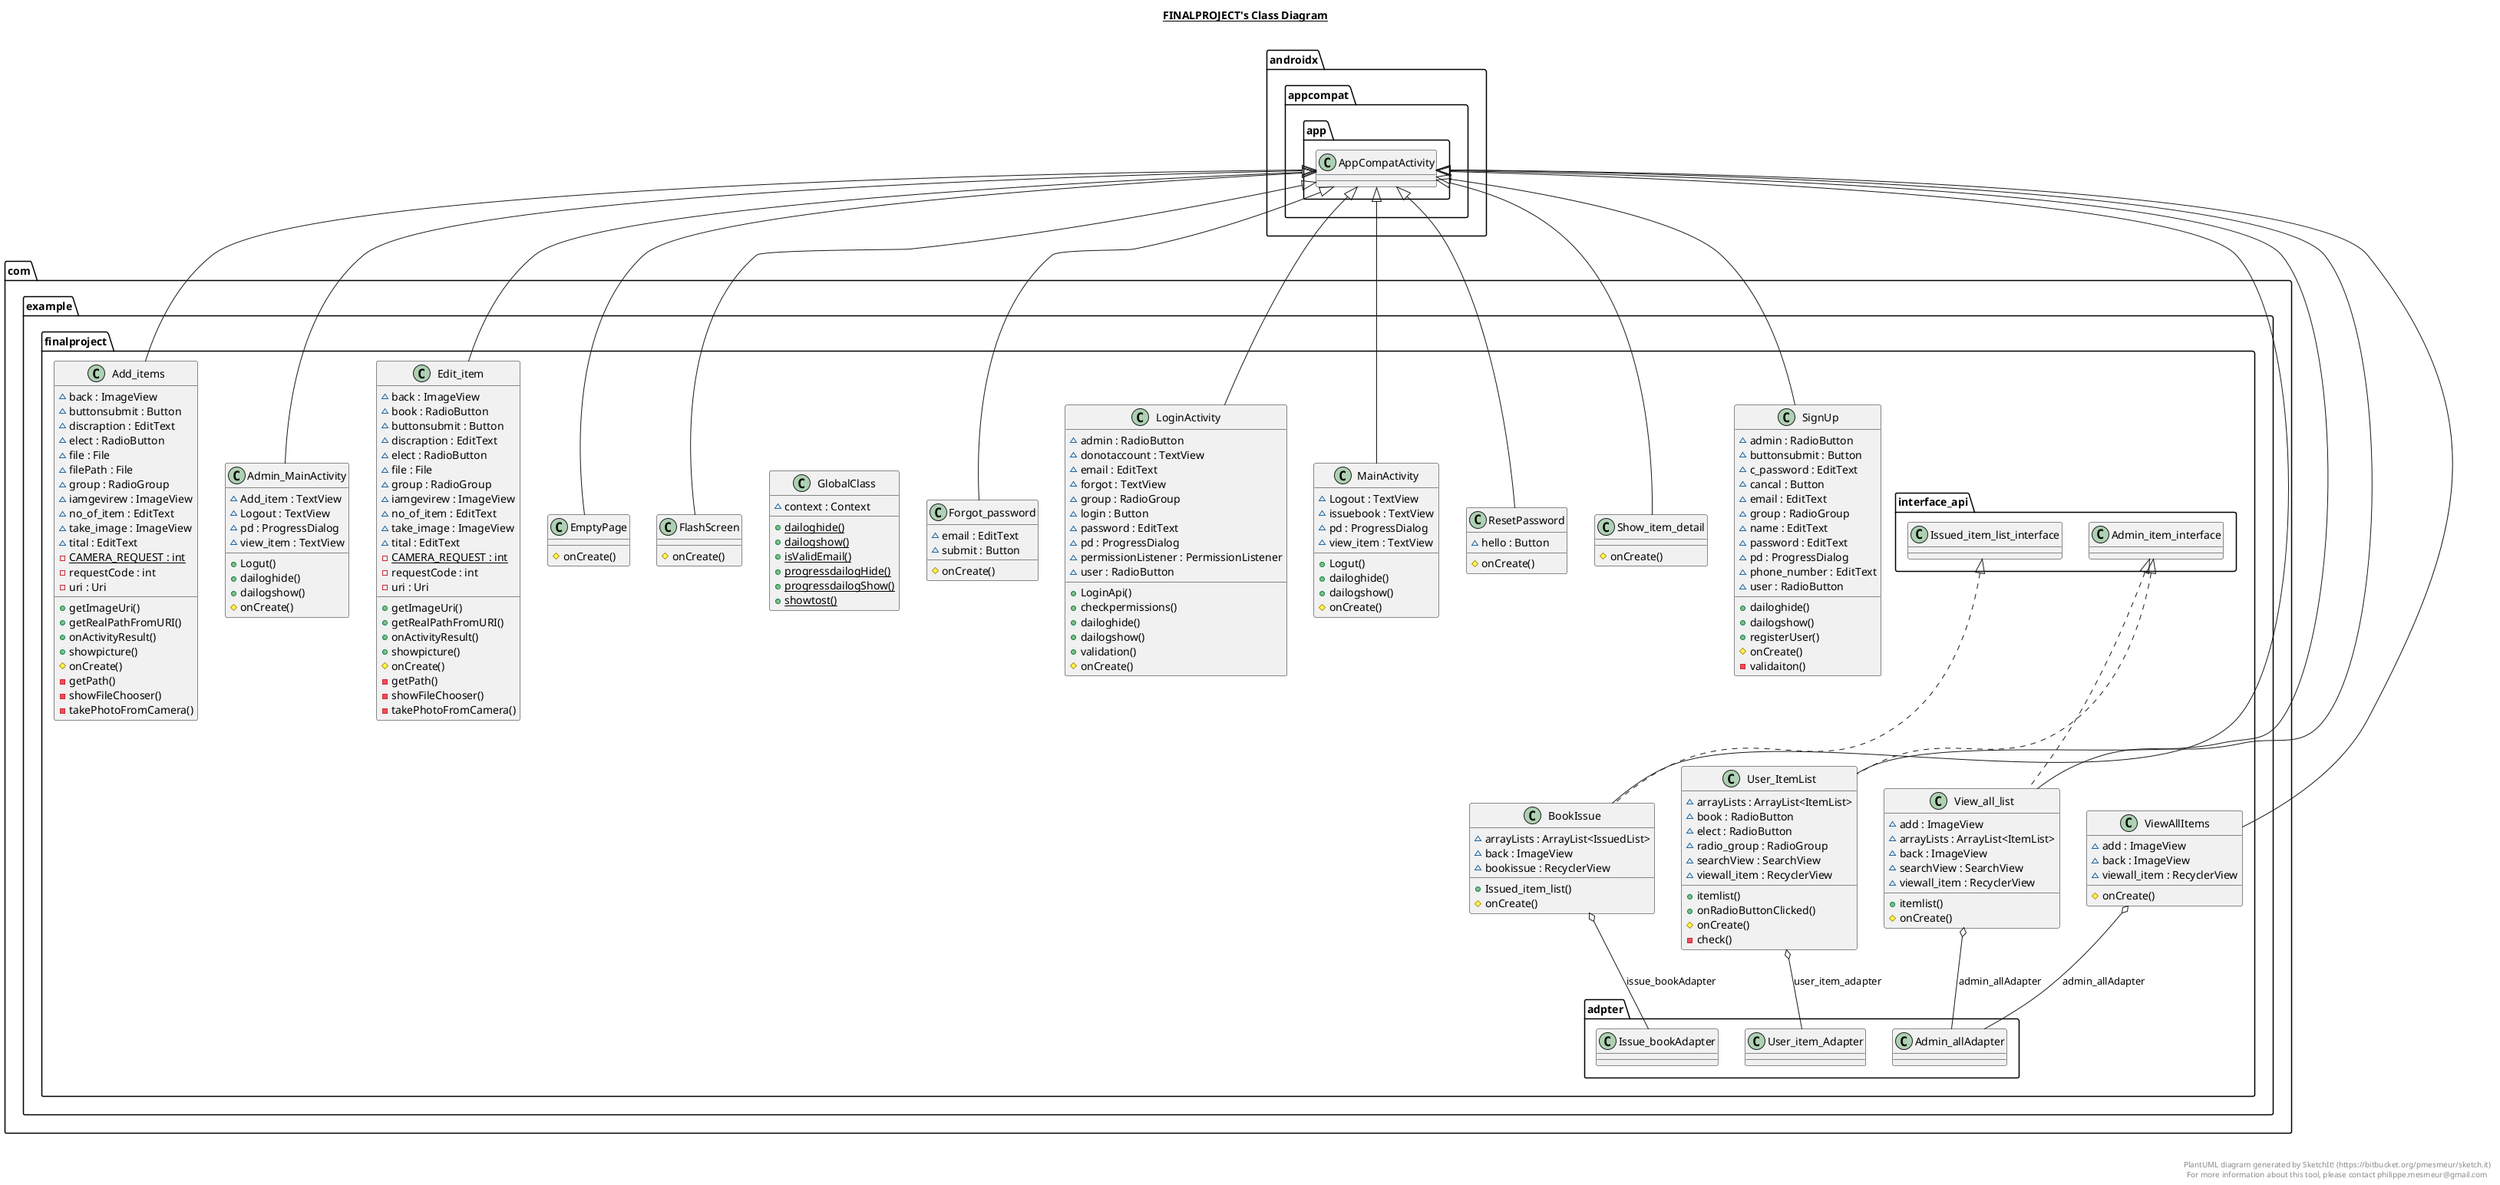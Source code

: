 @startuml

title __FINALPROJECT's Class Diagram__\n

  namespace com.example.finalproject {
    class com.example.finalproject.Add_items {
        ~ back : ImageView
        ~ buttonsubmit : Button
        ~ discraption : EditText
        ~ elect : RadioButton
        ~ file : File
        ~ filePath : File
        ~ group : RadioGroup
        ~ iamgevirew : ImageView
        ~ no_of_item : EditText
        ~ take_image : ImageView
        ~ tital : EditText
        {static} - CAMERA_REQUEST : int
        - requestCode : int
        - uri : Uri
        + getImageUri()
        + getRealPathFromURI()
        + onActivityResult()
        + showpicture()
        # onCreate()
        - getPath()
        - showFileChooser()
        - takePhotoFromCamera()
    }
  }
  

  namespace com.example.finalproject {
    class com.example.finalproject.Admin_MainActivity {
        ~ Add_item : TextView
        ~ Logout : TextView
        ~ pd : ProgressDialog
        ~ view_item : TextView
        + Logut()
        + dailoghide()
        + dailogshow()
        # onCreate()
    }
  }
  

  namespace com.example.finalproject {
    class com.example.finalproject.BookIssue {
        ~ arrayLists : ArrayList<IssuedList>
        ~ back : ImageView
        ~ bookissue : RecyclerView
        + Issued_item_list()
        # onCreate()
    }
  }
  

  namespace com.example.finalproject {
    class com.example.finalproject.Edit_item {
        ~ back : ImageView
        ~ book : RadioButton
        ~ buttonsubmit : Button
        ~ discraption : EditText
        ~ elect : RadioButton
        ~ file : File
        ~ group : RadioGroup
        ~ iamgevirew : ImageView
        ~ no_of_item : EditText
        ~ take_image : ImageView
        ~ tital : EditText
        {static} - CAMERA_REQUEST : int
        - requestCode : int
        - uri : Uri
        + getImageUri()
        + getRealPathFromURI()
        + onActivityResult()
        + showpicture()
        # onCreate()
        - getPath()
        - showFileChooser()
        - takePhotoFromCamera()
    }
  }
  

  namespace com.example.finalproject {
    class com.example.finalproject.EmptyPage {
        # onCreate()
    }
  }
  

  namespace com.example.finalproject {
    class com.example.finalproject.FlashScreen {
        # onCreate()
    }
  }
  

  namespace com.example.finalproject {
    class com.example.finalproject.Forgot_password {
        ~ email : EditText
        ~ submit : Button
        # onCreate()
    }
  }
  

  namespace com.example.finalproject {
    class com.example.finalproject.GlobalClass {
        ~ context : Context
        {static} + dailoghide()
        {static} + dailogshow()
        {static} + isValidEmail()
        {static} + progressdailogHide()
        {static} + progressdailogShow()
        {static} + showtost()
    }
  }
  

  namespace com.example.finalproject {
    class com.example.finalproject.LoginActivity {
        ~ admin : RadioButton
        ~ donotaccount : TextView
        ~ email : EditText
        ~ forgot : TextView
        ~ group : RadioGroup
        ~ login : Button
        ~ password : EditText
        ~ pd : ProgressDialog
        ~ permissionListener : PermissionListener
        ~ user : RadioButton
        + LoginApi()
        + checkpermissions()
        + dailoghide()
        + dailogshow()
        + validation()
        # onCreate()
    }
  }
  

  namespace com.example.finalproject {
    class com.example.finalproject.MainActivity {
        ~ Logout : TextView
        ~ issuebook : TextView
        ~ pd : ProgressDialog
        ~ view_item : TextView
        + Logut()
        + dailoghide()
        + dailogshow()
        # onCreate()
    }
  }
  

  namespace com.example.finalproject {
    class com.example.finalproject.ResetPassword {
        ~ hello : Button
        # onCreate()
    }
  }
  

  namespace com.example.finalproject {
    class com.example.finalproject.Show_item_detail {
        # onCreate()
    }
  }
  

  namespace com.example.finalproject {
    class com.example.finalproject.SignUp {
        ~ admin : RadioButton
        ~ buttonsubmit : Button
        ~ c_password : EditText
        ~ cancal : Button
        ~ email : EditText
        ~ group : RadioGroup
        ~ name : EditText
        ~ password : EditText
        ~ pd : ProgressDialog
        ~ phone_number : EditText
        ~ user : RadioButton
        + dailoghide()
        + dailogshow()
        + registerUser()
        # onCreate()
        - validaiton()
    }
  }
  

  namespace com.example.finalproject {
    class com.example.finalproject.User_ItemList {
        ~ arrayLists : ArrayList<ItemList>
        ~ book : RadioButton
        ~ elect : RadioButton
        ~ radio_group : RadioGroup
        ~ searchView : SearchView
        ~ viewall_item : RecyclerView
        + itemlist()
        + onRadioButtonClicked()
        # onCreate()
        - check()
    }
  }
  

  namespace com.example.finalproject {
    class com.example.finalproject.ViewAllItems {
        ~ add : ImageView
        ~ back : ImageView
        ~ viewall_item : RecyclerView
        # onCreate()
    }
  }
  

  namespace com.example.finalproject {
    class com.example.finalproject.View_all_list {
        ~ add : ImageView
        ~ arrayLists : ArrayList<ItemList>
        ~ back : ImageView
        ~ searchView : SearchView
        ~ viewall_item : RecyclerView
        + itemlist()
        # onCreate()
    }
  }
  

  com.example.finalproject.Add_items -up-|> androidx.appcompat.app.AppCompatActivity
  com.example.finalproject.Admin_MainActivity -up-|> androidx.appcompat.app.AppCompatActivity
  com.example.finalproject.BookIssue .up.|> com.example.finalproject.interface_api.Issued_item_list_interface
  com.example.finalproject.BookIssue -up-|> androidx.appcompat.app.AppCompatActivity
  com.example.finalproject.BookIssue o-- com.example.finalproject.adpter.Issue_bookAdapter : issue_bookAdapter
  com.example.finalproject.Edit_item -up-|> androidx.appcompat.app.AppCompatActivity
  com.example.finalproject.EmptyPage -up-|> androidx.appcompat.app.AppCompatActivity
  com.example.finalproject.FlashScreen -up-|> androidx.appcompat.app.AppCompatActivity
  com.example.finalproject.Forgot_password -up-|> androidx.appcompat.app.AppCompatActivity
  com.example.finalproject.LoginActivity -up-|> androidx.appcompat.app.AppCompatActivity
  com.example.finalproject.MainActivity -up-|> androidx.appcompat.app.AppCompatActivity
  com.example.finalproject.ResetPassword -up-|> androidx.appcompat.app.AppCompatActivity
  com.example.finalproject.Show_item_detail -up-|> androidx.appcompat.app.AppCompatActivity
  com.example.finalproject.SignUp -up-|> androidx.appcompat.app.AppCompatActivity
  com.example.finalproject.User_ItemList .up.|> com.example.finalproject.interface_api.Admin_item_interface
  com.example.finalproject.User_ItemList -up-|> androidx.appcompat.app.AppCompatActivity
  com.example.finalproject.User_ItemList o-- com.example.finalproject.adpter.User_item_Adapter : user_item_adapter
  com.example.finalproject.ViewAllItems -up-|> androidx.appcompat.app.AppCompatActivity
  com.example.finalproject.ViewAllItems o-- com.example.finalproject.adpter.Admin_allAdapter : admin_allAdapter
  com.example.finalproject.View_all_list .up.|> com.example.finalproject.interface_api.Admin_item_interface
  com.example.finalproject.View_all_list -up-|> androidx.appcompat.app.AppCompatActivity
  com.example.finalproject.View_all_list o-- com.example.finalproject.adpter.Admin_allAdapter : admin_allAdapter


right footer


PlantUML diagram generated by SketchIt! (https://bitbucket.org/pmesmeur/sketch.it)
For more information about this tool, please contact philippe.mesmeur@gmail.com
endfooter

@enduml
